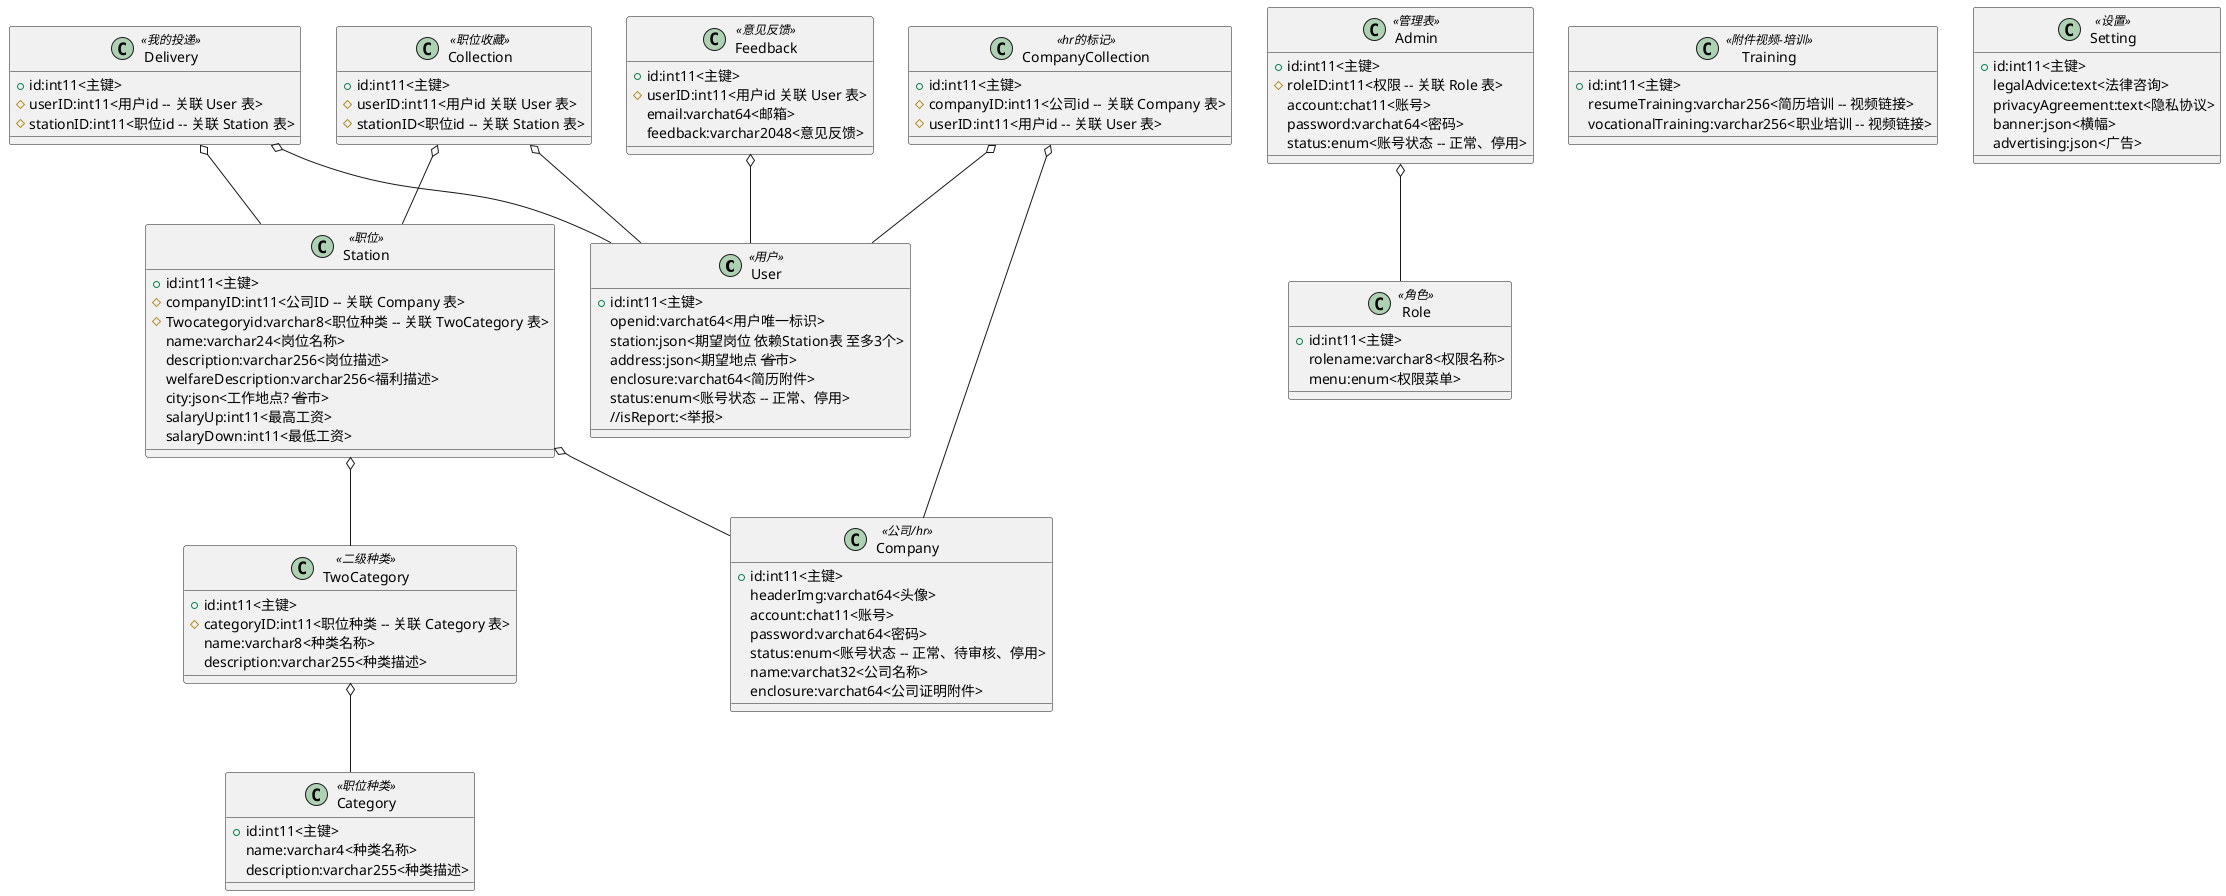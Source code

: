 @startuml <Kying>

class User<<用户>>{
   +id:int11<主键>
   openid:varchat64<用户唯一标识>
   station:json<期望岗位 依赖Station表 至多3个>
   address:json<期望地点 --省--市>
   enclosure:varchat64<简历附件>
   status:enum<账号状态 -- 正常、停用>
   //isReport:<举报>
}

class Company<<公司/hr>>{
   +id:int11<主键>
   headerImg:varchat64<头像>
   account:chat11<账号>
   password:varchat64<密码>
   status:enum<账号状态 -- 正常、待审核、停用>
   name:varchat32<公司名称>
   enclosure:varchat64<公司证明附件>
}

class Admin<<管理表>>{
   +id:int11<主键>
   #roleID:int11<权限 -- 关联 Role 表>
   account:chat11<账号>
   password:varchat64<密码>
   status:enum<账号状态 -- 正常、停用>
}
Admin o-- Role


class Role<<角色>>{
   +id:int11<主键>
   rolename:varchar8<权限名称>
   menu:enum<权限菜单>
}

class Delivery<<我的投递>>{
   +id:int11<主键>
   #userID:int11<用户id -- 关联 User 表>
   #stationID:int11<职位id -- 关联 Station 表>
}
Delivery o-- User
Delivery o-- Station

class Station<<职位>>{
   +id:int11<主键>  
   #companyID:int11<公司ID -- 关联 Company 表>
   #Twocategoryid:varchar8<职位种类 -- 关联 TwoCategory 表>
   name:varchar24<岗位名称>
   description:varchar256<岗位描述>
   welfareDescription:varchar256<福利描述>
   city:json<工作地点? --省--市>
   salaryUp:int11<最高工资>
   salaryDown:int11<最低工资>
}
Station o-- Company
Station o-- TwoCategory

class Category<<职位种类>>{
   +id:int11<主键>
   name:varchar4<种类名称>
   description:varchar255<种类描述> 
}

class TwoCategory<<二级种类>>{
   +id:int11<主键>
   #categoryID:int11<职位种类 -- 关联 Category 表>
   name:varchar8<种类名称>
   description:varchar255<种类描述>
}
TwoCategory o-- Category

class Training<<附件视频-培训>>{
   +id:int11<主键>
   resumeTraining:varchar256<简历培训 -- 视频链接>
   vocationalTraining:varchar256<职业培训 -- 视频链接>
}

class Collection<<职位收藏>>{
   +id:int11<主键>
   #userID:int11<用户id 关联 User 表>
   #stationID<职位id -- 关联 Station 表>
}
Collection o-- User
Collection o-- Station

class CompanyCollection<<hr的标记>>{
   +id:int11<主键>
   #companyID:int11<公司id -- 关联 Company 表>
   #userID:int11<用户id -- 关联 User 表>
}
CompanyCollection o-- Company
CompanyCollection o-- User

class Feedback<<意见反馈>>{
   +id:int11<主键>
   #userID:int11<用户id 关联 User 表>
   email:varchat64<邮箱>
   feedback:varchar2048<意见反馈>
}
Feedback o-- User

class Setting<<设置>>{
   +id:int11<主键>
   legalAdvice:text<法律咨询>
   privacyAgreement:text<隐私协议>
   banner:json<横幅>
   advertising:json<广告>
}

@enduml
